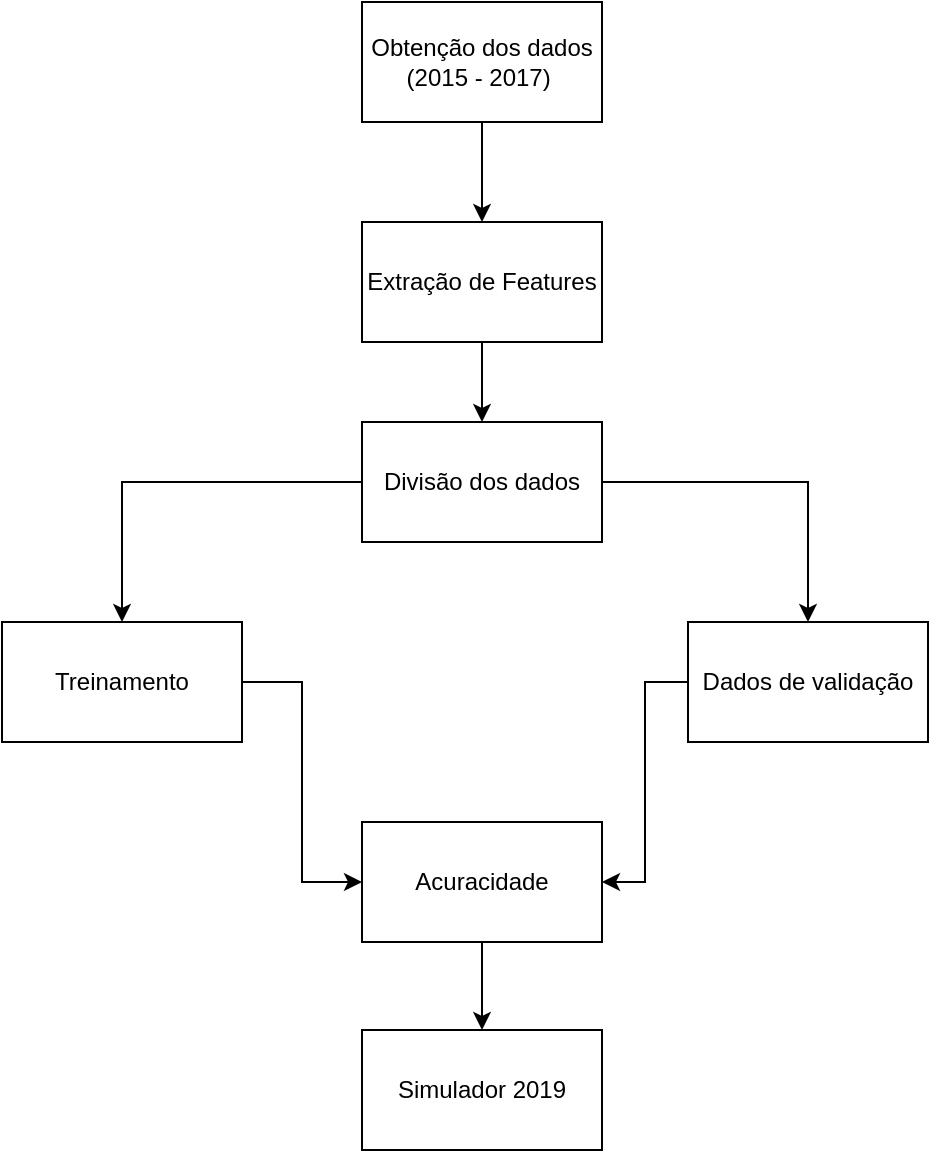 <mxfile version="10.7.5" type="onedrive"><diagram id="Msuz7325tIYrcwvNITYu" name="Page-1"><mxGraphModel dx="840" dy="484" grid="1" gridSize="10" guides="1" tooltips="1" connect="1" arrows="1" fold="1" page="1" pageScale="1" pageWidth="827" pageHeight="1169" math="0" shadow="0"><root><mxCell id="0"/><mxCell id="1" parent="0"/><mxCell id="5ePktsv8fwKj6HCEa6uF-9" style="edgeStyle=orthogonalEdgeStyle;rounded=0;orthogonalLoop=1;jettySize=auto;html=1;" edge="1" parent="1" source="5ePktsv8fwKj6HCEa6uF-1" target="5ePktsv8fwKj6HCEa6uF-2"><mxGeometry relative="1" as="geometry"/></mxCell><mxCell id="5ePktsv8fwKj6HCEa6uF-1" value="Obtenção dos dados&lt;br&gt;(2015 - 2017)&amp;nbsp;&lt;br&gt;" style="rounded=0;whiteSpace=wrap;html=1;" vertex="1" parent="1"><mxGeometry x="250" y="70" width="120" height="60" as="geometry"/></mxCell><mxCell id="5ePktsv8fwKj6HCEa6uF-10" style="edgeStyle=orthogonalEdgeStyle;rounded=0;orthogonalLoop=1;jettySize=auto;html=1;" edge="1" parent="1" source="5ePktsv8fwKj6HCEa6uF-2" target="5ePktsv8fwKj6HCEa6uF-3"><mxGeometry relative="1" as="geometry"/></mxCell><mxCell id="5ePktsv8fwKj6HCEa6uF-2" value="Extração de Features&lt;br&gt;" style="rounded=0;whiteSpace=wrap;html=1;" vertex="1" parent="1"><mxGeometry x="250" y="180" width="120" height="60" as="geometry"/></mxCell><mxCell id="5ePktsv8fwKj6HCEa6uF-11" style="edgeStyle=orthogonalEdgeStyle;rounded=0;orthogonalLoop=1;jettySize=auto;html=1;" edge="1" parent="1" source="5ePktsv8fwKj6HCEa6uF-3" target="5ePktsv8fwKj6HCEa6uF-4"><mxGeometry relative="1" as="geometry"/></mxCell><mxCell id="5ePktsv8fwKj6HCEa6uF-12" style="edgeStyle=orthogonalEdgeStyle;rounded=0;orthogonalLoop=1;jettySize=auto;html=1;" edge="1" parent="1" source="5ePktsv8fwKj6HCEa6uF-3" target="5ePktsv8fwKj6HCEa6uF-5"><mxGeometry relative="1" as="geometry"/></mxCell><mxCell id="5ePktsv8fwKj6HCEa6uF-3" value="Divisão dos dados&lt;br&gt;" style="rounded=0;whiteSpace=wrap;html=1;" vertex="1" parent="1"><mxGeometry x="250" y="280" width="120" height="60" as="geometry"/></mxCell><mxCell id="5ePktsv8fwKj6HCEa6uF-14" style="edgeStyle=orthogonalEdgeStyle;rounded=0;orthogonalLoop=1;jettySize=auto;html=1;entryX=0;entryY=0.5;entryDx=0;entryDy=0;" edge="1" parent="1" source="5ePktsv8fwKj6HCEa6uF-4" target="5ePktsv8fwKj6HCEa6uF-7"><mxGeometry relative="1" as="geometry"/></mxCell><mxCell id="5ePktsv8fwKj6HCEa6uF-4" value="Treinamento&lt;br&gt;" style="rounded=0;whiteSpace=wrap;html=1;" vertex="1" parent="1"><mxGeometry x="70" y="380" width="120" height="60" as="geometry"/></mxCell><mxCell id="5ePktsv8fwKj6HCEa6uF-13" style="edgeStyle=orthogonalEdgeStyle;rounded=0;orthogonalLoop=1;jettySize=auto;html=1;entryX=1;entryY=0.5;entryDx=0;entryDy=0;" edge="1" parent="1" source="5ePktsv8fwKj6HCEa6uF-5" target="5ePktsv8fwKj6HCEa6uF-7"><mxGeometry relative="1" as="geometry"/></mxCell><mxCell id="5ePktsv8fwKj6HCEa6uF-5" value="Dados de validação" style="rounded=0;whiteSpace=wrap;html=1;" vertex="1" parent="1"><mxGeometry x="413" y="380" width="120" height="60" as="geometry"/></mxCell><mxCell id="5ePktsv8fwKj6HCEa6uF-15" style="edgeStyle=orthogonalEdgeStyle;rounded=0;orthogonalLoop=1;jettySize=auto;html=1;" edge="1" parent="1" source="5ePktsv8fwKj6HCEa6uF-7" target="5ePktsv8fwKj6HCEa6uF-8"><mxGeometry relative="1" as="geometry"/></mxCell><mxCell id="5ePktsv8fwKj6HCEa6uF-7" value="Acuracidade" style="rounded=0;whiteSpace=wrap;html=1;" vertex="1" parent="1"><mxGeometry x="250" y="480" width="120" height="60" as="geometry"/></mxCell><mxCell id="5ePktsv8fwKj6HCEa6uF-8" value="Simulador 2019" style="rounded=0;whiteSpace=wrap;html=1;" vertex="1" parent="1"><mxGeometry x="250" y="584" width="120" height="60" as="geometry"/></mxCell></root></mxGraphModel></diagram></mxfile>